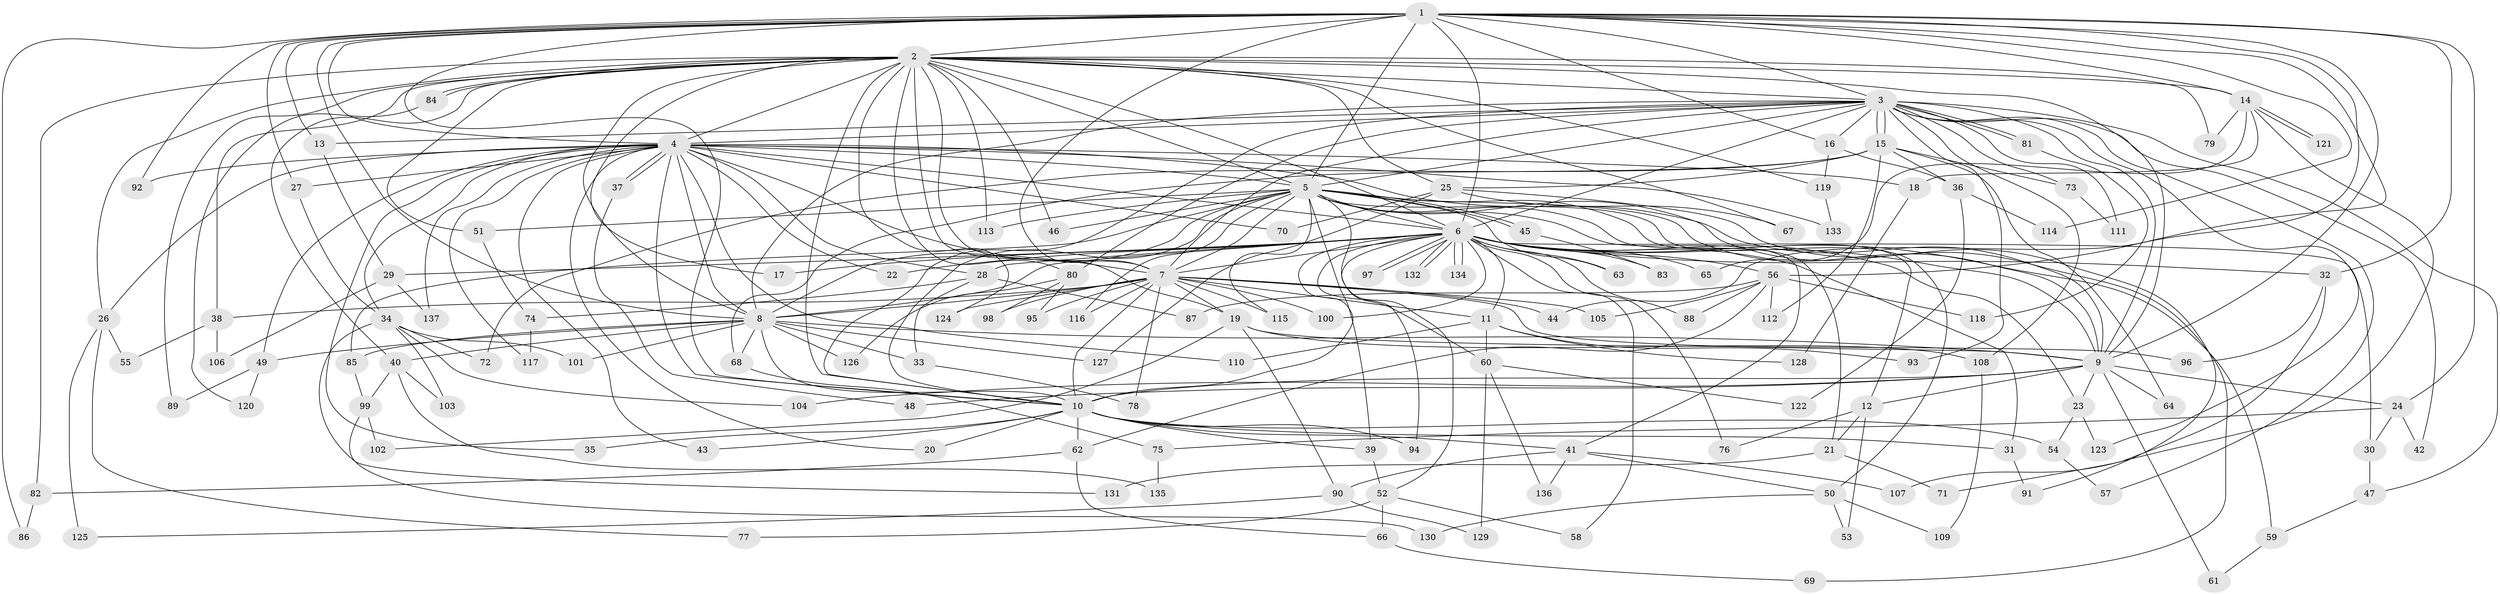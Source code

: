 // Generated by graph-tools (version 1.1) at 2025/25/03/09/25 03:25:52]
// undirected, 137 vertices, 299 edges
graph export_dot {
graph [start="1"]
  node [color=gray90,style=filled];
  1;
  2;
  3;
  4;
  5;
  6;
  7;
  8;
  9;
  10;
  11;
  12;
  13;
  14;
  15;
  16;
  17;
  18;
  19;
  20;
  21;
  22;
  23;
  24;
  25;
  26;
  27;
  28;
  29;
  30;
  31;
  32;
  33;
  34;
  35;
  36;
  37;
  38;
  39;
  40;
  41;
  42;
  43;
  44;
  45;
  46;
  47;
  48;
  49;
  50;
  51;
  52;
  53;
  54;
  55;
  56;
  57;
  58;
  59;
  60;
  61;
  62;
  63;
  64;
  65;
  66;
  67;
  68;
  69;
  70;
  71;
  72;
  73;
  74;
  75;
  76;
  77;
  78;
  79;
  80;
  81;
  82;
  83;
  84;
  85;
  86;
  87;
  88;
  89;
  90;
  91;
  92;
  93;
  94;
  95;
  96;
  97;
  98;
  99;
  100;
  101;
  102;
  103;
  104;
  105;
  106;
  107;
  108;
  109;
  110;
  111;
  112;
  113;
  114;
  115;
  116;
  117;
  118;
  119;
  120;
  121;
  122;
  123;
  124;
  125;
  126;
  127;
  128;
  129;
  130;
  131;
  132;
  133;
  134;
  135;
  136;
  137;
  1 -- 2;
  1 -- 3;
  1 -- 4;
  1 -- 5;
  1 -- 6;
  1 -- 7;
  1 -- 8;
  1 -- 9;
  1 -- 10;
  1 -- 13;
  1 -- 14;
  1 -- 16;
  1 -- 24;
  1 -- 27;
  1 -- 32;
  1 -- 44;
  1 -- 56;
  1 -- 86;
  1 -- 92;
  1 -- 114;
  2 -- 3;
  2 -- 4;
  2 -- 5;
  2 -- 6;
  2 -- 7;
  2 -- 8;
  2 -- 9;
  2 -- 10;
  2 -- 14;
  2 -- 17;
  2 -- 19;
  2 -- 25;
  2 -- 26;
  2 -- 38;
  2 -- 40;
  2 -- 46;
  2 -- 51;
  2 -- 67;
  2 -- 79;
  2 -- 80;
  2 -- 82;
  2 -- 84;
  2 -- 84;
  2 -- 89;
  2 -- 113;
  2 -- 119;
  2 -- 124;
  3 -- 4;
  3 -- 5;
  3 -- 6;
  3 -- 7;
  3 -- 8;
  3 -- 9;
  3 -- 10;
  3 -- 13;
  3 -- 15;
  3 -- 15;
  3 -- 16;
  3 -- 42;
  3 -- 47;
  3 -- 57;
  3 -- 73;
  3 -- 80;
  3 -- 81;
  3 -- 81;
  3 -- 93;
  3 -- 108;
  3 -- 111;
  3 -- 123;
  4 -- 5;
  4 -- 6;
  4 -- 7;
  4 -- 8;
  4 -- 9;
  4 -- 10;
  4 -- 18;
  4 -- 20;
  4 -- 22;
  4 -- 26;
  4 -- 27;
  4 -- 28;
  4 -- 34;
  4 -- 35;
  4 -- 37;
  4 -- 37;
  4 -- 43;
  4 -- 49;
  4 -- 70;
  4 -- 92;
  4 -- 110;
  4 -- 117;
  4 -- 133;
  4 -- 137;
  5 -- 6;
  5 -- 7;
  5 -- 8;
  5 -- 9;
  5 -- 10;
  5 -- 12;
  5 -- 21;
  5 -- 39;
  5 -- 41;
  5 -- 45;
  5 -- 45;
  5 -- 46;
  5 -- 50;
  5 -- 51;
  5 -- 60;
  5 -- 63;
  5 -- 69;
  5 -- 85;
  5 -- 113;
  5 -- 115;
  5 -- 116;
  6 -- 7;
  6 -- 8;
  6 -- 9;
  6 -- 10;
  6 -- 11;
  6 -- 17;
  6 -- 22;
  6 -- 23;
  6 -- 28;
  6 -- 29;
  6 -- 30;
  6 -- 31;
  6 -- 32;
  6 -- 52;
  6 -- 56;
  6 -- 58;
  6 -- 59;
  6 -- 63;
  6 -- 65;
  6 -- 76;
  6 -- 83;
  6 -- 88;
  6 -- 94;
  6 -- 97;
  6 -- 97;
  6 -- 100;
  6 -- 132;
  6 -- 132;
  6 -- 134;
  6 -- 134;
  7 -- 8;
  7 -- 9;
  7 -- 10;
  7 -- 11;
  7 -- 19;
  7 -- 38;
  7 -- 44;
  7 -- 78;
  7 -- 95;
  7 -- 98;
  7 -- 100;
  7 -- 105;
  7 -- 115;
  7 -- 116;
  7 -- 124;
  8 -- 9;
  8 -- 10;
  8 -- 33;
  8 -- 40;
  8 -- 49;
  8 -- 68;
  8 -- 85;
  8 -- 101;
  8 -- 126;
  8 -- 127;
  9 -- 10;
  9 -- 12;
  9 -- 23;
  9 -- 24;
  9 -- 48;
  9 -- 61;
  9 -- 64;
  9 -- 104;
  10 -- 20;
  10 -- 31;
  10 -- 35;
  10 -- 39;
  10 -- 41;
  10 -- 43;
  10 -- 54;
  10 -- 62;
  10 -- 94;
  11 -- 60;
  11 -- 93;
  11 -- 110;
  11 -- 128;
  12 -- 21;
  12 -- 53;
  12 -- 76;
  13 -- 29;
  14 -- 18;
  14 -- 65;
  14 -- 79;
  14 -- 107;
  14 -- 121;
  14 -- 121;
  15 -- 25;
  15 -- 36;
  15 -- 64;
  15 -- 68;
  15 -- 72;
  15 -- 73;
  15 -- 112;
  16 -- 36;
  16 -- 119;
  18 -- 128;
  19 -- 90;
  19 -- 96;
  19 -- 102;
  19 -- 108;
  21 -- 71;
  21 -- 131;
  23 -- 54;
  23 -- 123;
  24 -- 30;
  24 -- 42;
  24 -- 75;
  25 -- 67;
  25 -- 70;
  25 -- 91;
  25 -- 127;
  26 -- 55;
  26 -- 77;
  26 -- 125;
  27 -- 34;
  28 -- 33;
  28 -- 74;
  28 -- 87;
  29 -- 106;
  29 -- 137;
  30 -- 47;
  31 -- 91;
  32 -- 71;
  32 -- 96;
  33 -- 78;
  34 -- 72;
  34 -- 101;
  34 -- 103;
  34 -- 104;
  34 -- 131;
  36 -- 114;
  36 -- 122;
  37 -- 48;
  38 -- 55;
  38 -- 106;
  39 -- 52;
  40 -- 99;
  40 -- 103;
  40 -- 135;
  41 -- 50;
  41 -- 90;
  41 -- 107;
  41 -- 136;
  45 -- 83;
  47 -- 59;
  49 -- 89;
  49 -- 120;
  50 -- 53;
  50 -- 109;
  50 -- 130;
  51 -- 74;
  52 -- 58;
  52 -- 66;
  52 -- 77;
  54 -- 57;
  56 -- 62;
  56 -- 87;
  56 -- 88;
  56 -- 105;
  56 -- 112;
  56 -- 118;
  59 -- 61;
  60 -- 122;
  60 -- 129;
  60 -- 136;
  62 -- 66;
  62 -- 82;
  66 -- 69;
  68 -- 75;
  73 -- 111;
  74 -- 117;
  75 -- 135;
  80 -- 95;
  80 -- 98;
  80 -- 126;
  81 -- 118;
  82 -- 86;
  84 -- 120;
  85 -- 99;
  90 -- 125;
  90 -- 129;
  99 -- 102;
  99 -- 130;
  108 -- 109;
  119 -- 133;
}

